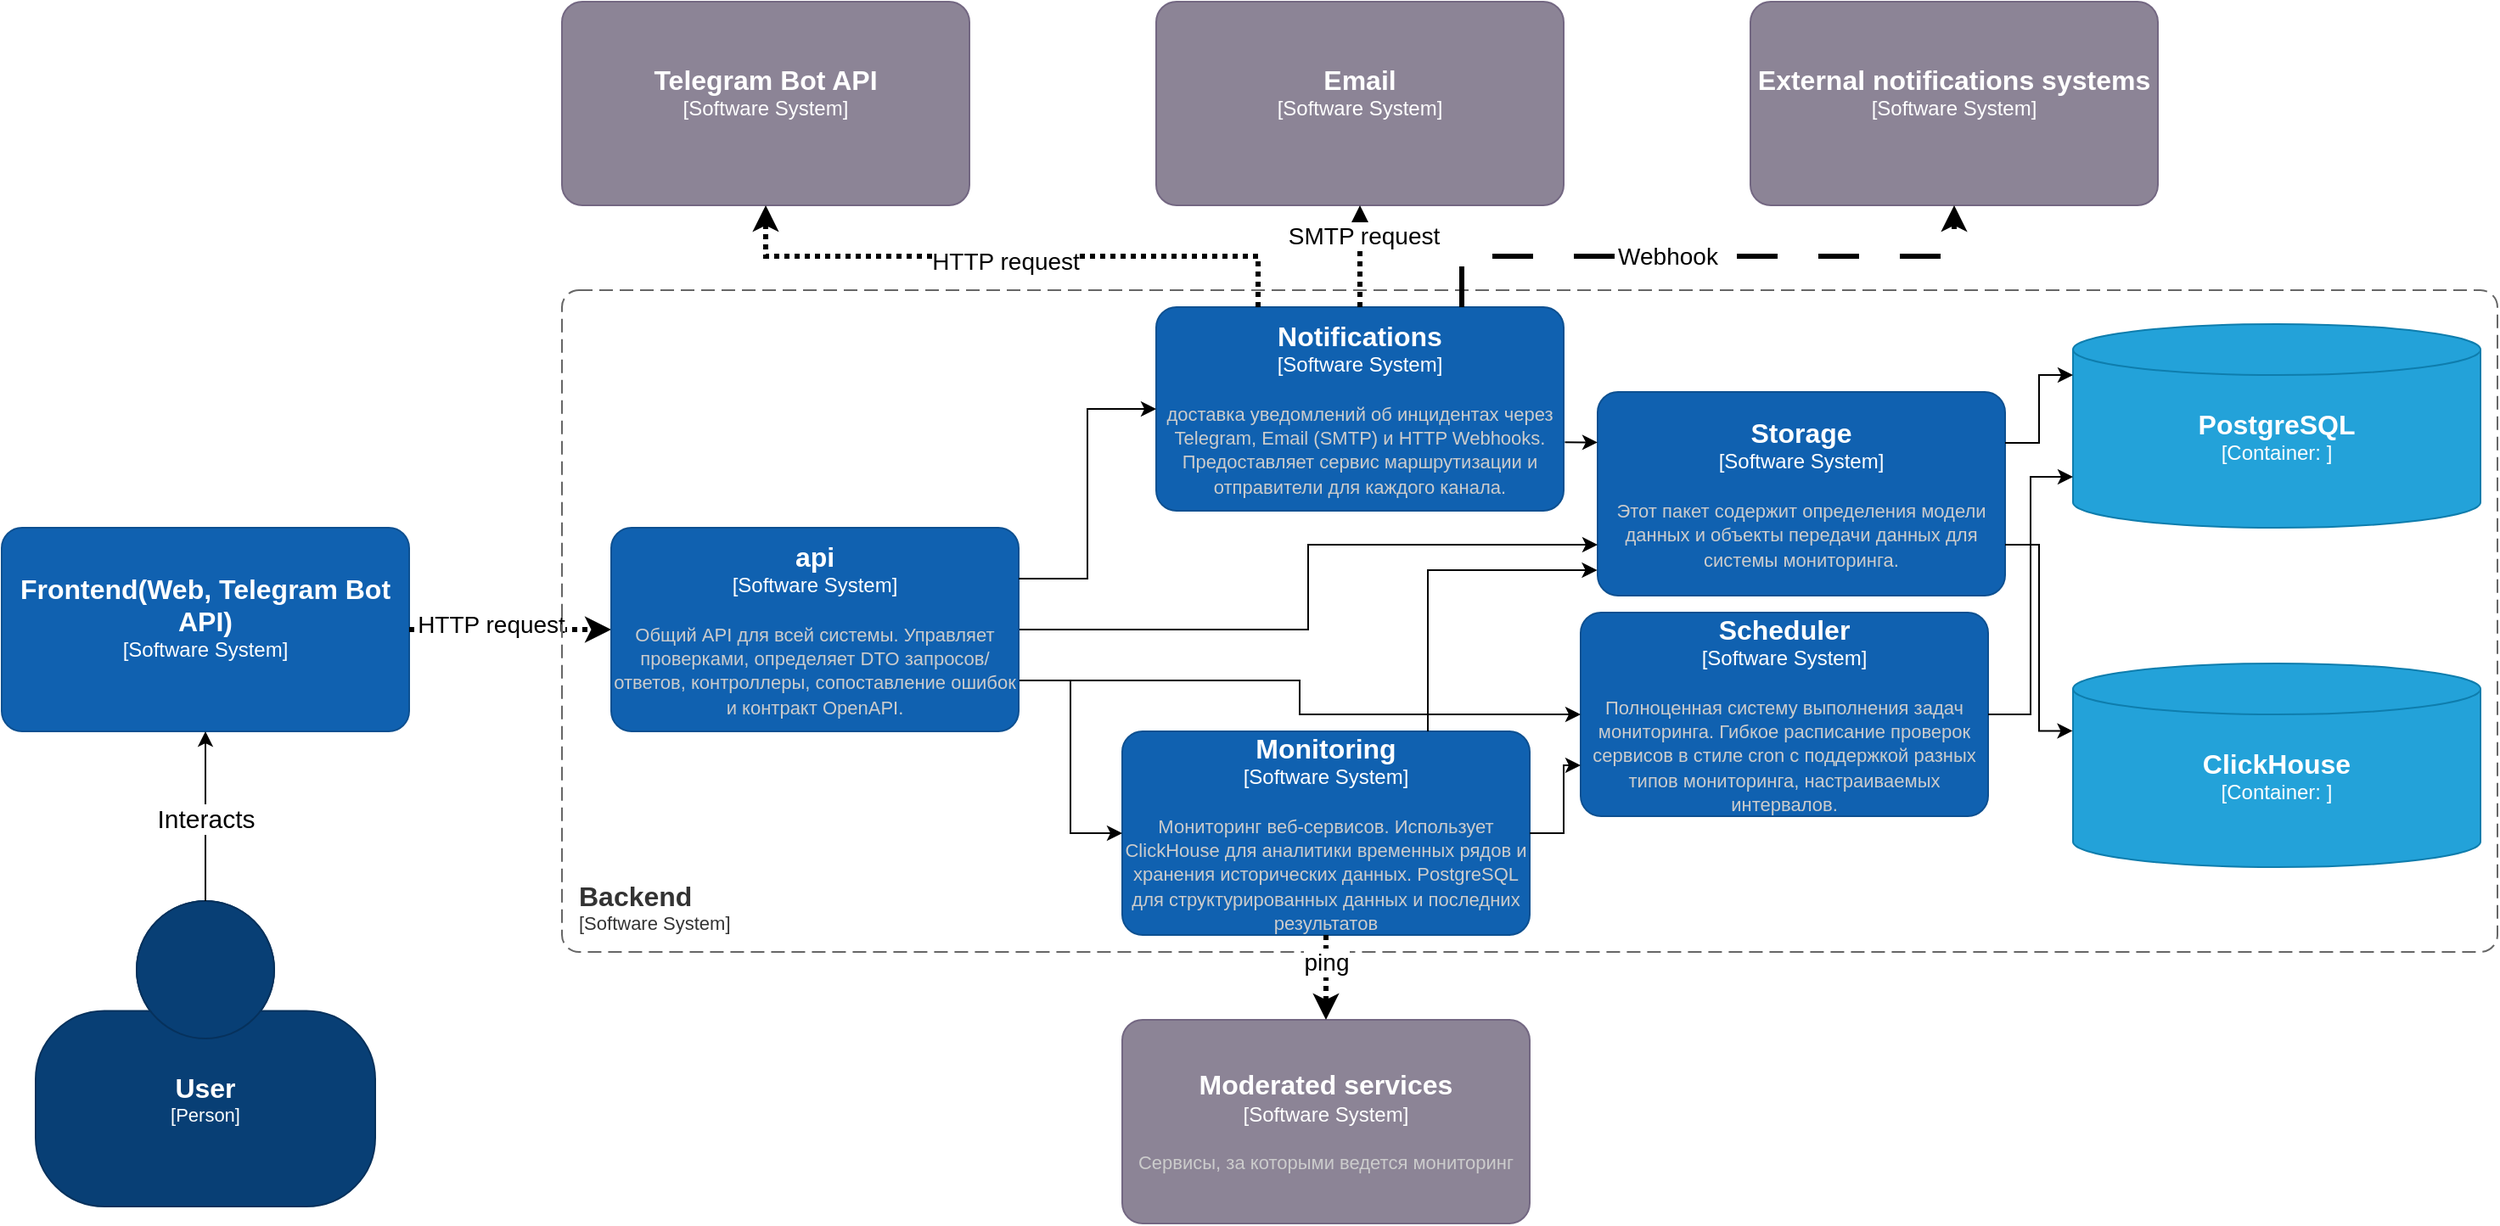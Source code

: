 <mxfile version="28.2.3">
  <diagram name="Страница — 1" id="95FHXx2GcLyPOgMnoTzj">
    <mxGraphModel dx="1584" dy="2062" grid="1" gridSize="10" guides="1" tooltips="1" connect="1" arrows="1" fold="1" page="1" pageScale="1" pageWidth="827" pageHeight="1169" math="0" shadow="0">
      <root>
        <mxCell id="0" />
        <mxCell id="1" parent="0" />
        <object placeholders="1" c4Name="User" c4Type="Person" c4Description="" label="&lt;font style=&quot;font-size: 16px&quot;&gt;&lt;b&gt;%c4Name%&lt;/b&gt;&lt;/font&gt;&lt;div&gt;[%c4Type%]&lt;/div&gt;&lt;br&gt;&lt;div&gt;&lt;font style=&quot;font-size: 11px&quot;&gt;&lt;font color=&quot;#cccccc&quot;&gt;%c4Description%&lt;/font&gt;&lt;/div&gt;" id="YX76W4WpRFFVZOgWjC8z-1">
          <mxCell style="html=1;fontSize=11;dashed=0;whiteSpace=wrap;fillColor=#083F75;strokeColor=#06315C;fontColor=#ffffff;shape=mxgraph.c4.person2;align=center;metaEdit=1;points=[[0.5,0,0],[1,0.5,0],[1,0.75,0],[0.75,1,0],[0.5,1,0],[0.25,1,0],[0,0.75,0],[0,0.5,0]];resizable=0;" parent="1" vertex="1">
            <mxGeometry x="830" y="450" width="200" height="180" as="geometry" />
          </mxCell>
        </object>
        <object placeholders="1" c4Name="Frontend(Web, Telegram Bot API)" c4Type="Software System" c4Description="" label="&lt;font style=&quot;font-size: 16px&quot;&gt;&lt;b&gt;%c4Name%&lt;/b&gt;&lt;/font&gt;&lt;div&gt;[%c4Type%]&lt;/div&gt;&lt;br&gt;&lt;div&gt;&lt;font style=&quot;font-size: 11px&quot;&gt;&lt;font color=&quot;#cccccc&quot;&gt;%c4Description%&lt;/font&gt;&lt;/div&gt;" id="YX76W4WpRFFVZOgWjC8z-2">
          <mxCell style="rounded=1;whiteSpace=wrap;html=1;labelBackgroundColor=none;fillColor=#1061B0;fontColor=#ffffff;align=center;arcSize=10;strokeColor=#0D5091;metaEdit=1;resizable=0;points=[[0.25,0,0],[0.5,0,0],[0.75,0,0],[1,0.25,0],[1,0.5,0],[1,0.75,0],[0.75,1,0],[0.5,1,0],[0.25,1,0],[0,0.75,0],[0,0.5,0],[0,0.25,0]];" parent="1" vertex="1">
            <mxGeometry x="810" y="230" width="240" height="120" as="geometry" />
          </mxCell>
        </object>
        <mxCell id="YX76W4WpRFFVZOgWjC8z-3" style="edgeStyle=orthogonalEdgeStyle;rounded=0;orthogonalLoop=1;jettySize=auto;html=1;exitX=0.5;exitY=0;exitDx=0;exitDy=0;exitPerimeter=0;entryX=0.5;entryY=1;entryDx=0;entryDy=0;entryPerimeter=0;" parent="1" source="YX76W4WpRFFVZOgWjC8z-1" target="YX76W4WpRFFVZOgWjC8z-2" edge="1">
          <mxGeometry relative="1" as="geometry" />
        </mxCell>
        <mxCell id="YX76W4WpRFFVZOgWjC8z-4" value="Interacts" style="edgeLabel;html=1;align=center;verticalAlign=middle;resizable=0;points=[];fontSize=15;" parent="YX76W4WpRFFVZOgWjC8z-3" vertex="1" connectable="0">
          <mxGeometry x="-0.009" relative="1" as="geometry">
            <mxPoint as="offset" />
          </mxGeometry>
        </mxCell>
        <mxCell id="YX76W4WpRFFVZOgWjC8z-6" style="edgeStyle=orthogonalEdgeStyle;rounded=0;orthogonalLoop=1;jettySize=auto;html=1;exitX=1;exitY=0.5;exitDx=0;exitDy=0;exitPerimeter=0;entryX=0;entryY=0.5;entryDx=0;entryDy=0;entryPerimeter=0;dashed=1;dashPattern=1 1;strokeWidth=3;" parent="1" source="YX76W4WpRFFVZOgWjC8z-2" target="YX76W4WpRFFVZOgWjC8z-5" edge="1">
          <mxGeometry relative="1" as="geometry" />
        </mxCell>
        <mxCell id="YX76W4WpRFFVZOgWjC8z-7" value="HTTP request" style="edgeLabel;html=1;align=center;verticalAlign=middle;resizable=0;points=[];fontSize=14;" parent="YX76W4WpRFFVZOgWjC8z-6" vertex="1" connectable="0">
          <mxGeometry x="-0.194" y="3" relative="1" as="geometry">
            <mxPoint as="offset" />
          </mxGeometry>
        </mxCell>
        <object placeholders="1" c4Name="Monitoring" c4Type="Software System" c4Description="Мониторинг веб-сервисов. Использует ClickHouse для аналитики временных рядов и хранения исторических данных. PostgreSQL для структурированных данных и последних результатов" label="&lt;font style=&quot;font-size: 16px&quot;&gt;&lt;b&gt;%c4Name%&lt;/b&gt;&lt;/font&gt;&lt;div&gt;[%c4Type%]&lt;/div&gt;&lt;br&gt;&lt;div&gt;&lt;font style=&quot;font-size: 11px&quot;&gt;&lt;font color=&quot;#cccccc&quot;&gt;%c4Description%&lt;/font&gt;&lt;/div&gt;" id="YX76W4WpRFFVZOgWjC8z-8">
          <mxCell style="rounded=1;whiteSpace=wrap;html=1;labelBackgroundColor=none;fillColor=#1061B0;fontColor=#ffffff;align=center;arcSize=10;strokeColor=#0D5091;metaEdit=1;resizable=0;points=[[0.25,0,0],[0.5,0,0],[0.75,0,0],[1,0.25,0],[1,0.5,0],[1,0.75,0],[0.75,1,0],[0.5,1,0],[0.25,1,0],[0,0.75,0],[0,0.5,0],[0,0.25,0]];" parent="1" vertex="1">
            <mxGeometry x="1470" y="350" width="240" height="120" as="geometry" />
          </mxCell>
        </object>
        <mxCell id="mUZVeTsm507y9Dsf2ZOn-1" style="edgeStyle=orthogonalEdgeStyle;rounded=0;orthogonalLoop=1;jettySize=auto;html=1;exitX=1;exitY=0.75;exitDx=0;exitDy=0;exitPerimeter=0;entryX=0;entryY=0.5;entryDx=0;entryDy=0;entryPerimeter=0;strokeWidth=1;" parent="1" source="YX76W4WpRFFVZOgWjC8z-5" target="YX76W4WpRFFVZOgWjC8z-8" edge="1">
          <mxGeometry relative="1" as="geometry" />
        </mxCell>
        <object placeholders="1" c4Name="Notifications" c4Type="Software System" c4Description="доставка уведомлений об инцидентах через Telegram, Email (SMTP) и HTTP Webhooks. Предоставляет сервис маршрутизации и отправители для каждого канала." label="&lt;font style=&quot;font-size: 16px&quot;&gt;&lt;b&gt;%c4Name%&lt;/b&gt;&lt;/font&gt;&lt;div&gt;[%c4Type%]&lt;/div&gt;&lt;br&gt;&lt;div&gt;&lt;font style=&quot;font-size: 11px&quot;&gt;&lt;font color=&quot;#cccccc&quot;&gt;%c4Description%&lt;/font&gt;&lt;/div&gt;" id="mUZVeTsm507y9Dsf2ZOn-2">
          <mxCell style="rounded=1;whiteSpace=wrap;html=1;labelBackgroundColor=none;fillColor=#1061B0;fontColor=#ffffff;align=center;arcSize=10;strokeColor=#0D5091;metaEdit=1;resizable=0;points=[[0.25,0,0],[0.5,0,0],[0.75,0,0],[1,0.25,0],[1,0.5,0],[1,0.75,0],[0.75,1,0],[0.5,1,0],[0.25,1,0],[0,0.75,0],[0,0.5,0],[0,0.25,0]];" parent="1" vertex="1">
            <mxGeometry x="1490" y="100" width="240" height="120" as="geometry" />
          </mxCell>
        </object>
        <object placeholders="1" c4Name="Scheduler" c4Type="Software System" c4Description="Полноценная систему выполнения задач мониторинга. Гибкое расписание проверок сервисов в стиле cron с поддержкой разных типов мониторинга, настраиваемых интервалов." label="&lt;font style=&quot;font-size: 16px&quot;&gt;&lt;b&gt;%c4Name%&lt;/b&gt;&lt;/font&gt;&lt;div&gt;[%c4Type%]&lt;/div&gt;&lt;br&gt;&lt;div&gt;&lt;font style=&quot;font-size: 11px&quot;&gt;&lt;font color=&quot;#cccccc&quot;&gt;%c4Description%&lt;/font&gt;&lt;/div&gt;" id="mUZVeTsm507y9Dsf2ZOn-4">
          <mxCell style="rounded=1;whiteSpace=wrap;html=1;labelBackgroundColor=none;fillColor=#1061B0;fontColor=#ffffff;align=center;arcSize=10;strokeColor=#0D5091;metaEdit=1;resizable=0;points=[[0.25,0,0],[0.5,0,0],[0.75,0,0],[1,0.25,0],[1,0.5,0],[1,0.75,0],[0.75,1,0],[0.5,1,0],[0.25,1,0],[0,0.75,0],[0,0.5,0],[0,0.25,0]];" parent="1" vertex="1">
            <mxGeometry x="1740" y="280" width="240" height="120" as="geometry" />
          </mxCell>
        </object>
        <object placeholders="1" c4Name="Storage" c4Type="Software System" c4Description="Этот пакет содержит определения модели данных и объекты передачи данных для системы мониторинга." label="&lt;font style=&quot;font-size: 16px&quot;&gt;&lt;b&gt;%c4Name%&lt;/b&gt;&lt;/font&gt;&lt;div&gt;[%c4Type%]&lt;/div&gt;&lt;br&gt;&lt;div&gt;&lt;font style=&quot;font-size: 11px&quot;&gt;&lt;font color=&quot;#cccccc&quot;&gt;%c4Description%&lt;/font&gt;&lt;/div&gt;" id="mUZVeTsm507y9Dsf2ZOn-5">
          <mxCell style="rounded=1;whiteSpace=wrap;html=1;labelBackgroundColor=none;fillColor=#1061B0;fontColor=#ffffff;align=center;arcSize=10;strokeColor=#0D5091;metaEdit=1;resizable=0;points=[[0.25,0,0],[0.5,0,0],[0.75,0,0],[1,0.25,0],[1,0.5,0],[1,0.75,0],[0.75,1,0],[0.5,1,0],[0.25,1,0],[0,0.75,0],[0,0.5,0],[0,0.25,0]];" parent="1" vertex="1">
            <mxGeometry x="1750" y="150" width="240" height="120" as="geometry" />
          </mxCell>
        </object>
        <mxCell id="mUZVeTsm507y9Dsf2ZOn-7" style="edgeStyle=orthogonalEdgeStyle;rounded=0;orthogonalLoop=1;jettySize=auto;html=1;exitX=1.003;exitY=0.664;exitDx=0;exitDy=0;exitPerimeter=0;entryX=0;entryY=0.25;entryDx=0;entryDy=0;entryPerimeter=0;strokeWidth=1;" parent="1" source="mUZVeTsm507y9Dsf2ZOn-2" target="mUZVeTsm507y9Dsf2ZOn-5" edge="1">
          <mxGeometry relative="1" as="geometry" />
        </mxCell>
        <object placeholders="1" c4Name="Backend" c4Type="SystemScopeBoundary" c4Application="Software System" label="&lt;font style=&quot;font-size: 16px&quot;&gt;&lt;b&gt;&lt;div style=&quot;text-align: left&quot;&gt;%c4Name%&lt;/div&gt;&lt;/b&gt;&lt;/font&gt;&lt;div style=&quot;text-align: left&quot;&gt;[%c4Application%]&lt;/div&gt;" id="mUZVeTsm507y9Dsf2ZOn-8">
          <mxCell style="rounded=1;fontSize=11;whiteSpace=wrap;html=1;dashed=1;arcSize=20;fillColor=none;strokeColor=#666666;fontColor=#333333;labelBackgroundColor=none;align=left;verticalAlign=bottom;labelBorderColor=none;spacingTop=0;spacing=10;dashPattern=8 4;metaEdit=1;rotatable=0;perimeter=rectanglePerimeter;noLabel=0;labelPadding=0;allowArrows=0;connectable=0;expand=0;recursiveResize=0;editable=1;pointerEvents=0;absoluteArcSize=1;points=[[0.25,0,0],[0.5,0,0],[0.75,0,0],[1,0.25,0],[1,0.5,0],[1,0.75,0],[0.75,1,0],[0.5,1,0],[0.25,1,0],[0,0.75,0],[0,0.5,0],[0,0.25,0]];" parent="1" vertex="1">
            <mxGeometry x="1140" y="90" width="1140" height="390" as="geometry" />
          </mxCell>
        </object>
        <object placeholders="1" c4Name="Telegram Bot API" c4Type="Software System" c4Description="" label="&lt;font style=&quot;font-size: 16px&quot;&gt;&lt;b&gt;%c4Name%&lt;/b&gt;&lt;/font&gt;&lt;div&gt;[%c4Type%]&lt;/div&gt;&lt;br&gt;&lt;div&gt;&lt;font style=&quot;font-size: 11px&quot;&gt;&lt;font color=&quot;#cccccc&quot;&gt;%c4Description%&lt;/font&gt;&lt;/div&gt;" id="mUZVeTsm507y9Dsf2ZOn-9">
          <mxCell style="rounded=1;whiteSpace=wrap;html=1;labelBackgroundColor=none;fillColor=#8C8496;fontColor=#ffffff;align=center;arcSize=10;strokeColor=#736782;metaEdit=1;resizable=0;points=[[0.25,0,0],[0.5,0,0],[0.75,0,0],[1,0.25,0],[1,0.5,0],[1,0.75,0],[0.75,1,0],[0.5,1,0],[0.25,1,0],[0,0.75,0],[0,0.5,0],[0,0.25,0]];" parent="1" vertex="1">
            <mxGeometry x="1140" y="-80" width="240" height="120" as="geometry" />
          </mxCell>
        </object>
        <object placeholders="1" c4Name="Email" c4Type="Software System" c4Description="" label="&lt;font style=&quot;font-size: 16px&quot;&gt;&lt;b&gt;%c4Name%&lt;/b&gt;&lt;/font&gt;&lt;div&gt;[%c4Type%]&lt;/div&gt;&lt;br&gt;&lt;div&gt;&lt;font style=&quot;font-size: 11px&quot;&gt;&lt;font color=&quot;#cccccc&quot;&gt;%c4Description%&lt;/font&gt;&lt;/div&gt;" id="mUZVeTsm507y9Dsf2ZOn-10">
          <mxCell style="rounded=1;whiteSpace=wrap;html=1;labelBackgroundColor=none;fillColor=#8C8496;fontColor=#ffffff;align=center;arcSize=10;strokeColor=#736782;metaEdit=1;resizable=0;points=[[0.25,0,0],[0.5,0,0],[0.75,0,0],[1,0.25,0],[1,0.5,0],[1,0.75,0],[0.75,1,0],[0.5,1,0],[0.25,1,0],[0,0.75,0],[0,0.5,0],[0,0.25,0]];" parent="1" vertex="1">
            <mxGeometry x="1490" y="-80" width="240" height="120" as="geometry" />
          </mxCell>
        </object>
        <object placeholders="1" c4Name="External notifications systems" c4Type="Software System" c4Description="" label="&lt;font style=&quot;font-size: 16px&quot;&gt;&lt;b&gt;%c4Name%&lt;/b&gt;&lt;/font&gt;&lt;div&gt;[%c4Type%]&lt;/div&gt;&lt;br&gt;&lt;div&gt;&lt;font style=&quot;font-size: 11px&quot;&gt;&lt;font color=&quot;#cccccc&quot;&gt;%c4Description%&lt;/font&gt;&lt;/div&gt;" id="mUZVeTsm507y9Dsf2ZOn-11">
          <mxCell style="rounded=1;whiteSpace=wrap;html=1;labelBackgroundColor=none;fillColor=#8C8496;fontColor=#ffffff;align=center;arcSize=10;strokeColor=#736782;metaEdit=1;resizable=0;points=[[0.25,0,0],[0.5,0,0],[0.75,0,0],[1,0.25,0],[1,0.5,0],[1,0.75,0],[0.75,1,0],[0.5,1,0],[0.25,1,0],[0,0.75,0],[0,0.5,0],[0,0.25,0]];" parent="1" vertex="1">
            <mxGeometry x="1840" y="-80" width="240" height="120" as="geometry" />
          </mxCell>
        </object>
        <mxCell id="mUZVeTsm507y9Dsf2ZOn-12" style="edgeStyle=orthogonalEdgeStyle;rounded=0;orthogonalLoop=1;jettySize=auto;html=1;exitX=0.25;exitY=0;exitDx=0;exitDy=0;exitPerimeter=0;entryX=0.5;entryY=1;entryDx=0;entryDy=0;entryPerimeter=0;dashed=1;dashPattern=1 1;strokeWidth=3;" parent="1" source="mUZVeTsm507y9Dsf2ZOn-2" target="mUZVeTsm507y9Dsf2ZOn-9" edge="1">
          <mxGeometry relative="1" as="geometry" />
        </mxCell>
        <mxCell id="mUZVeTsm507y9Dsf2ZOn-13" value="HTTP request" style="edgeLabel;html=1;align=center;verticalAlign=middle;resizable=0;points=[];fontSize=14;" parent="mUZVeTsm507y9Dsf2ZOn-12" vertex="1" connectable="0">
          <mxGeometry x="0.027" y="3" relative="1" as="geometry">
            <mxPoint as="offset" />
          </mxGeometry>
        </mxCell>
        <mxCell id="mUZVeTsm507y9Dsf2ZOn-14" style="edgeStyle=orthogonalEdgeStyle;rounded=0;orthogonalLoop=1;jettySize=auto;html=1;exitX=0.5;exitY=0;exitDx=0;exitDy=0;exitPerimeter=0;entryX=0.5;entryY=1;entryDx=0;entryDy=0;entryPerimeter=0;dashed=1;dashPattern=1 1;strokeWidth=3;" parent="1" source="mUZVeTsm507y9Dsf2ZOn-2" target="mUZVeTsm507y9Dsf2ZOn-10" edge="1">
          <mxGeometry relative="1" as="geometry" />
        </mxCell>
        <mxCell id="mUZVeTsm507y9Dsf2ZOn-15" value="SMTP request" style="edgeLabel;html=1;align=center;verticalAlign=middle;resizable=0;points=[];fontSize=14;" parent="mUZVeTsm507y9Dsf2ZOn-14" vertex="1" connectable="0">
          <mxGeometry x="0.439" y="-2" relative="1" as="geometry">
            <mxPoint y="1" as="offset" />
          </mxGeometry>
        </mxCell>
        <mxCell id="mUZVeTsm507y9Dsf2ZOn-16" style="edgeStyle=orthogonalEdgeStyle;rounded=0;orthogonalLoop=1;jettySize=auto;html=1;exitX=0.75;exitY=0;exitDx=0;exitDy=0;exitPerimeter=0;entryX=0.5;entryY=1;entryDx=0;entryDy=0;entryPerimeter=0;dashed=1;dashPattern=8 8;strokeWidth=3;" parent="1" source="mUZVeTsm507y9Dsf2ZOn-2" target="mUZVeTsm507y9Dsf2ZOn-11" edge="1">
          <mxGeometry relative="1" as="geometry" />
        </mxCell>
        <mxCell id="mUZVeTsm507y9Dsf2ZOn-18" value="Webhook" style="edgeLabel;html=1;align=center;verticalAlign=middle;resizable=0;points=[];fontSize=14;" parent="mUZVeTsm507y9Dsf2ZOn-16" vertex="1" connectable="0">
          <mxGeometry x="0.659" y="4" relative="1" as="geometry">
            <mxPoint x="-140" y="4" as="offset" />
          </mxGeometry>
        </mxCell>
        <object placeholders="1" c4Name="PostgreSQL" c4Type="Container" c4Technology="" c4Description="" label="&lt;font style=&quot;font-size: 16px&quot;&gt;&lt;b&gt;%c4Name%&lt;/b&gt;&lt;/font&gt;&lt;div&gt;[%c4Type%:&amp;nbsp;%c4Technology%]&lt;/div&gt;&lt;br&gt;&lt;div&gt;&lt;font style=&quot;font-size: 11px&quot;&gt;&lt;font color=&quot;#E6E6E6&quot;&gt;%c4Description%&lt;/font&gt;&lt;/div&gt;" id="mUZVeTsm507y9Dsf2ZOn-19">
          <mxCell style="shape=cylinder3;size=15;whiteSpace=wrap;html=1;boundedLbl=1;rounded=0;labelBackgroundColor=none;fillColor=#23A2D9;fontSize=12;fontColor=#ffffff;align=center;strokeColor=#0E7DAD;metaEdit=1;points=[[0.5,0,0],[1,0.25,0],[1,0.5,0],[1,0.75,0],[0.5,1,0],[0,0.75,0],[0,0.5,0],[0,0.25,0]];resizable=0;" parent="1" vertex="1">
            <mxGeometry x="2030" y="110" width="240" height="120" as="geometry" />
          </mxCell>
        </object>
        <object placeholders="1" c4Name="ClickHouse" c4Type="Container" c4Technology="" c4Description="" label="&lt;font style=&quot;font-size: 16px&quot;&gt;&lt;b&gt;%c4Name%&lt;/b&gt;&lt;/font&gt;&lt;div&gt;[%c4Type%:&amp;nbsp;%c4Technology%]&lt;/div&gt;&lt;br&gt;&lt;div&gt;&lt;font style=&quot;font-size: 11px&quot;&gt;&lt;font color=&quot;#E6E6E6&quot;&gt;%c4Description%&lt;/font&gt;&lt;/div&gt;" id="mUZVeTsm507y9Dsf2ZOn-20">
          <mxCell style="shape=cylinder3;size=15;whiteSpace=wrap;html=1;boundedLbl=1;rounded=0;labelBackgroundColor=none;fillColor=#23A2D9;fontSize=12;fontColor=#ffffff;align=center;strokeColor=#0E7DAD;metaEdit=1;points=[[0.5,0,0],[1,0.25,0],[1,0.5,0],[1,0.75,0],[0.5,1,0],[0,0.75,0],[0,0.5,0],[0,0.25,0]];resizable=0;" parent="1" vertex="1">
            <mxGeometry x="2030" y="310" width="240" height="120" as="geometry" />
          </mxCell>
        </object>
        <mxCell id="mUZVeTsm507y9Dsf2ZOn-22" style="edgeStyle=orthogonalEdgeStyle;rounded=0;orthogonalLoop=1;jettySize=auto;html=1;exitX=1;exitY=0.75;exitDx=0;exitDy=0;exitPerimeter=0;entryX=-0.001;entryY=0.331;entryDx=0;entryDy=0;entryPerimeter=0;" parent="1" source="mUZVeTsm507y9Dsf2ZOn-5" target="mUZVeTsm507y9Dsf2ZOn-20" edge="1">
          <mxGeometry relative="1" as="geometry" />
        </mxCell>
        <mxCell id="mUZVeTsm507y9Dsf2ZOn-23" style="edgeStyle=orthogonalEdgeStyle;rounded=0;orthogonalLoop=1;jettySize=auto;html=1;exitX=1;exitY=0.25;exitDx=0;exitDy=0;exitPerimeter=0;entryX=0;entryY=0.25;entryDx=0;entryDy=0;entryPerimeter=0;" parent="1" source="mUZVeTsm507y9Dsf2ZOn-5" target="mUZVeTsm507y9Dsf2ZOn-19" edge="1">
          <mxGeometry relative="1" as="geometry" />
        </mxCell>
        <mxCell id="mUZVeTsm507y9Dsf2ZOn-26" style="edgeStyle=orthogonalEdgeStyle;rounded=0;orthogonalLoop=1;jettySize=auto;html=1;exitX=1;exitY=0.5;exitDx=0;exitDy=0;exitPerimeter=0;entryX=0;entryY=0.75;entryDx=0;entryDy=0;entryPerimeter=0;" parent="1" source="YX76W4WpRFFVZOgWjC8z-5" target="mUZVeTsm507y9Dsf2ZOn-5" edge="1">
          <mxGeometry relative="1" as="geometry" />
        </mxCell>
        <object placeholders="1" c4Name="Moderated services" c4Type="Software System" c4Description="Сервисы, за которыми ведется мониторинг" label="&lt;font style=&quot;font-size: 16px&quot;&gt;&lt;b&gt;%c4Name%&lt;/b&gt;&lt;/font&gt;&lt;div&gt;[%c4Type%]&lt;/div&gt;&lt;br&gt;&lt;div&gt;&lt;font style=&quot;font-size: 11px&quot;&gt;&lt;font color=&quot;#cccccc&quot;&gt;%c4Description%&lt;/font&gt;&lt;/div&gt;" id="mUZVeTsm507y9Dsf2ZOn-27">
          <mxCell style="rounded=1;whiteSpace=wrap;html=1;labelBackgroundColor=none;fillColor=#8C8496;fontColor=#ffffff;align=center;arcSize=10;strokeColor=#736782;metaEdit=1;resizable=0;points=[[0.25,0,0],[0.5,0,0],[0.75,0,0],[1,0.25,0],[1,0.5,0],[1,0.75,0],[0.75,1,0],[0.5,1,0],[0.25,1,0],[0,0.75,0],[0,0.5,0],[0,0.25,0]];" parent="1" vertex="1">
            <mxGeometry x="1470" y="520" width="240" height="120" as="geometry" />
          </mxCell>
        </object>
        <mxCell id="mUZVeTsm507y9Dsf2ZOn-28" style="edgeStyle=orthogonalEdgeStyle;rounded=0;orthogonalLoop=1;jettySize=auto;html=1;exitX=0.5;exitY=1;exitDx=0;exitDy=0;exitPerimeter=0;entryX=0.5;entryY=0;entryDx=0;entryDy=0;entryPerimeter=0;dashed=1;dashPattern=1 1;strokeWidth=3;" parent="1" source="YX76W4WpRFFVZOgWjC8z-8" target="mUZVeTsm507y9Dsf2ZOn-27" edge="1">
          <mxGeometry relative="1" as="geometry" />
        </mxCell>
        <mxCell id="mUZVeTsm507y9Dsf2ZOn-29" value="ping" style="edgeLabel;html=1;align=center;verticalAlign=middle;resizable=0;points=[];fontSize=14;" parent="mUZVeTsm507y9Dsf2ZOn-28" vertex="1" connectable="0">
          <mxGeometry x="0.241" y="1" relative="1" as="geometry">
            <mxPoint x="-1" y="-15" as="offset" />
          </mxGeometry>
        </mxCell>
        <mxCell id="mUZVeTsm507y9Dsf2ZOn-30" style="edgeStyle=orthogonalEdgeStyle;rounded=0;orthogonalLoop=1;jettySize=auto;html=1;exitX=1;exitY=0.5;exitDx=0;exitDy=0;exitPerimeter=0;entryX=0;entryY=0.75;entryDx=0;entryDy=0;entryPerimeter=0;" parent="1" source="YX76W4WpRFFVZOgWjC8z-8" target="mUZVeTsm507y9Dsf2ZOn-4" edge="1">
          <mxGeometry relative="1" as="geometry" />
        </mxCell>
        <mxCell id="mUZVeTsm507y9Dsf2ZOn-31" style="edgeStyle=orthogonalEdgeStyle;rounded=0;orthogonalLoop=1;jettySize=auto;html=1;exitX=0.75;exitY=0;exitDx=0;exitDy=0;exitPerimeter=0;entryX=-0.001;entryY=0.875;entryDx=0;entryDy=0;entryPerimeter=0;" parent="1" source="YX76W4WpRFFVZOgWjC8z-8" target="mUZVeTsm507y9Dsf2ZOn-5" edge="1">
          <mxGeometry relative="1" as="geometry" />
        </mxCell>
        <mxCell id="XJNsUnxSvvyf1-HC26R7-1" style="edgeStyle=orthogonalEdgeStyle;rounded=0;orthogonalLoop=1;jettySize=auto;html=1;exitX=1;exitY=0.5;exitDx=0;exitDy=0;exitPerimeter=0;entryX=0;entryY=0.75;entryDx=0;entryDy=0;entryPerimeter=0;" edge="1" parent="1" source="mUZVeTsm507y9Dsf2ZOn-4" target="mUZVeTsm507y9Dsf2ZOn-19">
          <mxGeometry relative="1" as="geometry" />
        </mxCell>
        <mxCell id="XJNsUnxSvvyf1-HC26R7-3" style="edgeStyle=orthogonalEdgeStyle;rounded=0;orthogonalLoop=1;jettySize=auto;html=1;exitX=1;exitY=0.75;exitDx=0;exitDy=0;exitPerimeter=0;" edge="1" parent="1" source="YX76W4WpRFFVZOgWjC8z-5" target="mUZVeTsm507y9Dsf2ZOn-4">
          <mxGeometry relative="1" as="geometry" />
        </mxCell>
        <object placeholders="1" c4Name="api" c4Type="Software System" c4Description="Общий API для всей системы. Управляет проверками, определяет DTO запросов/ответов, контроллеры, сопоставление ошибок и контракт OpenAPI." label="&lt;font style=&quot;font-size: 16px&quot;&gt;&lt;b&gt;%c4Name%&lt;/b&gt;&lt;/font&gt;&lt;div&gt;[%c4Type%]&lt;/div&gt;&lt;br&gt;&lt;div&gt;&lt;font style=&quot;font-size: 11px&quot;&gt;&lt;font color=&quot;#cccccc&quot;&gt;%c4Description%&lt;/font&gt;&lt;/div&gt;" id="YX76W4WpRFFVZOgWjC8z-5">
          <mxCell style="rounded=1;whiteSpace=wrap;html=1;labelBackgroundColor=none;fillColor=#1061B0;fontColor=#ffffff;align=center;arcSize=10;strokeColor=#0D5091;metaEdit=1;resizable=0;points=[[0.25,0,0],[0.5,0,0],[0.75,0,0],[1,0.25,0],[1,0.5,0],[1,0.75,0],[0.75,1,0],[0.5,1,0],[0.25,1,0],[0,0.75,0],[0,0.5,0],[0,0.25,0]];" parent="1" vertex="1">
            <mxGeometry x="1169" y="230" width="240" height="120" as="geometry" />
          </mxCell>
        </object>
        <mxCell id="XJNsUnxSvvyf1-HC26R7-4" style="edgeStyle=orthogonalEdgeStyle;rounded=0;orthogonalLoop=1;jettySize=auto;html=1;exitX=1;exitY=0.25;exitDx=0;exitDy=0;exitPerimeter=0;entryX=0;entryY=0.5;entryDx=0;entryDy=0;entryPerimeter=0;" edge="1" parent="1" source="YX76W4WpRFFVZOgWjC8z-5" target="mUZVeTsm507y9Dsf2ZOn-2">
          <mxGeometry relative="1" as="geometry" />
        </mxCell>
      </root>
    </mxGraphModel>
  </diagram>
</mxfile>
